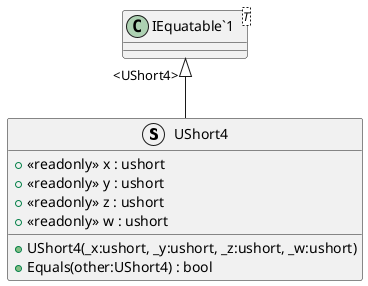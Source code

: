 @startuml
struct UShort4 {
    + <<readonly>> x : ushort
    + <<readonly>> y : ushort
    + <<readonly>> z : ushort
    + <<readonly>> w : ushort
    + UShort4(_x:ushort, _y:ushort, _z:ushort, _w:ushort)
    + Equals(other:UShort4) : bool
}
class "IEquatable`1"<T> {
}
"IEquatable`1" "<UShort4>" <|-- UShort4
@enduml
